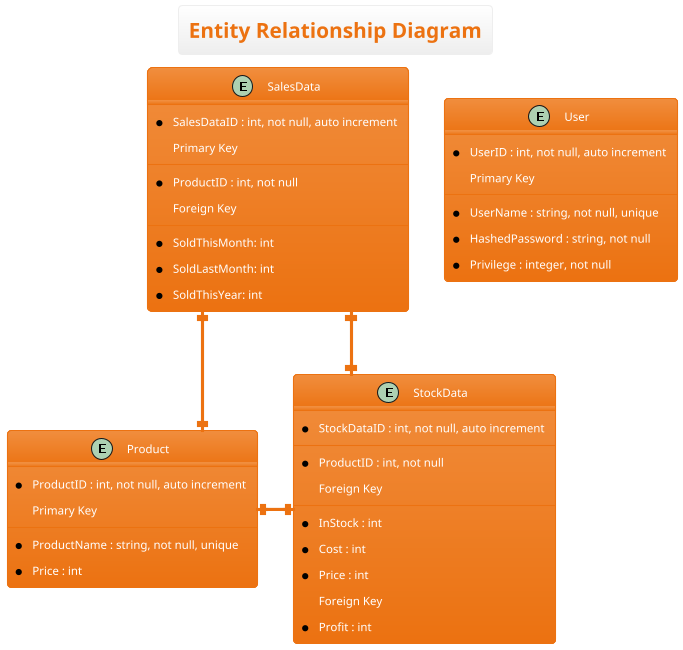 @startuml ERD
!theme aws-orange
title Entity Relationship Diagram
skinparam Linetype ortho

entity User {
	* UserID : int, not null, auto increment
	Primary Key
	--
	* UserName : string, not null, unique
	* HashedPassword : string, not null
	* Privilege : integer, not null
}

entity Product {
	* ProductID : int, not null, auto increment
	Primary Key
	--
	* ProductName : string, not null, unique
	* Price : int
}

entity SalesData {
	* SalesDataID : int, not null, auto increment
	Primary Key
	--
	* ProductID : int, not null
	Foreign Key
	--
	* SoldThisMonth: int
	* SoldLastMonth: int
	* SoldThisYear: int
}

entity StockData {
	* StockDataID : int, not null, auto increment
	--
	* ProductID : int, not null
	Foreign Key
	--
	* InStock : int
	* Cost : int
	* Price : int
	Foreign Key
	* Profit : int
}

SalesData ||--|| Product
SalesData ||--|| StockData
Product ||-right-|| StockData
@enduml